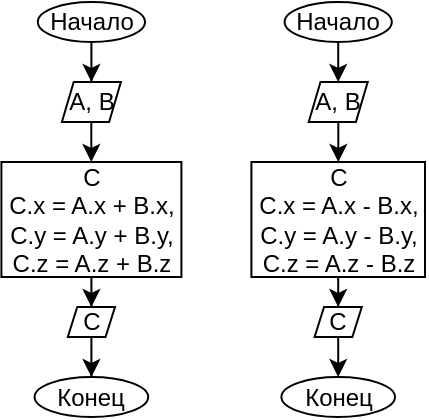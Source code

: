 <mxfile version="13.1.8" type="device"><diagram id="C5RBs43oDa-KdzZeNtuy" name="Page-1"><mxGraphModel dx="767" dy="339" grid="1" gridSize="10" guides="1" tooltips="1" connect="1" arrows="1" fold="1" page="1" pageScale="1" pageWidth="827" pageHeight="1169" math="0" shadow="0"><root><mxCell id="WIyWlLk6GJQsqaUBKTNV-0"/><mxCell id="WIyWlLk6GJQsqaUBKTNV-1" parent="WIyWlLk6GJQsqaUBKTNV-0"/><mxCell id="bj5KsWAAJyKkPCg6QgZc-626" style="edgeStyle=orthogonalEdgeStyle;rounded=0;orthogonalLoop=1;jettySize=auto;html=1;entryX=0.5;entryY=0;entryDx=0;entryDy=0;" edge="1" parent="WIyWlLk6GJQsqaUBKTNV-1" source="bj5KsWAAJyKkPCg6QgZc-627" target="bj5KsWAAJyKkPCg6QgZc-631"><mxGeometry relative="1" as="geometry"/></mxCell><mxCell id="bj5KsWAAJyKkPCg6QgZc-627" value="Начало" style="ellipse;whiteSpace=wrap;html=1;" vertex="1" parent="WIyWlLk6GJQsqaUBKTNV-1"><mxGeometry x="224.9" y="100" width="53.6" height="20" as="geometry"/></mxCell><mxCell id="bj5KsWAAJyKkPCg6QgZc-650" style="edgeStyle=orthogonalEdgeStyle;rounded=0;orthogonalLoop=1;jettySize=auto;html=1;entryX=0.5;entryY=0;entryDx=0;entryDy=0;" edge="1" parent="WIyWlLk6GJQsqaUBKTNV-1" source="bj5KsWAAJyKkPCg6QgZc-631" target="bj5KsWAAJyKkPCg6QgZc-633"><mxGeometry relative="1" as="geometry"/></mxCell><mxCell id="bj5KsWAAJyKkPCg6QgZc-631" value="A, B" style="shape=parallelogram;perimeter=parallelogramPerimeter;whiteSpace=wrap;html=1;fontFamily=Helvetica;fontSize=12;fontColor=#000000;align=center;strokeColor=#000000;fillColor=#ffffff;" vertex="1" parent="WIyWlLk6GJQsqaUBKTNV-1"><mxGeometry x="236.95" y="140" width="29.5" height="20" as="geometry"/></mxCell><mxCell id="bj5KsWAAJyKkPCg6QgZc-651" style="edgeStyle=orthogonalEdgeStyle;rounded=0;orthogonalLoop=1;jettySize=auto;html=1;entryX=0.5;entryY=0;entryDx=0;entryDy=0;" edge="1" parent="WIyWlLk6GJQsqaUBKTNV-1" source="bj5KsWAAJyKkPCg6QgZc-633" target="bj5KsWAAJyKkPCg6QgZc-635"><mxGeometry relative="1" as="geometry"/></mxCell><mxCell id="bj5KsWAAJyKkPCg6QgZc-633" value="&lt;div&gt;C&lt;br&gt;C.x = A.x + B.x,&lt;br&gt;&lt;span&gt;C.y = A.y + B.y,&lt;br&gt;&lt;/span&gt;&lt;span&gt;C.z = A.z + B.z&lt;/span&gt;&lt;/div&gt;" style="rounded=0;whiteSpace=wrap;html=1;fontFamily=Helvetica;fontSize=12;fontColor=#000000;align=center;strokeColor=#000000;fillColor=#ffffff;" vertex="1" parent="WIyWlLk6GJQsqaUBKTNV-1"><mxGeometry x="206.7" y="180" width="90" height="57.5" as="geometry"/></mxCell><mxCell id="bj5KsWAAJyKkPCg6QgZc-634" style="edgeStyle=orthogonalEdgeStyle;rounded=0;orthogonalLoop=1;jettySize=auto;html=1;entryX=0.5;entryY=0;entryDx=0;entryDy=0;" edge="1" parent="WIyWlLk6GJQsqaUBKTNV-1" source="bj5KsWAAJyKkPCg6QgZc-635" target="bj5KsWAAJyKkPCg6QgZc-636"><mxGeometry relative="1" as="geometry"/></mxCell><mxCell id="bj5KsWAAJyKkPCg6QgZc-635" value="C" style="shape=parallelogram;perimeter=parallelogramPerimeter;whiteSpace=wrap;html=1;fontFamily=Helvetica;fontSize=12;fontColor=#000000;align=center;strokeColor=#000000;fillColor=#ffffff;" vertex="1" parent="WIyWlLk6GJQsqaUBKTNV-1"><mxGeometry x="239.9" y="252.5" width="23.6" height="15" as="geometry"/></mxCell><mxCell id="bj5KsWAAJyKkPCg6QgZc-636" value="Конец" style="ellipse;whiteSpace=wrap;html=1;" vertex="1" parent="WIyWlLk6GJQsqaUBKTNV-1"><mxGeometry x="223.3" y="287.5" width="56.8" height="20" as="geometry"/></mxCell><mxCell id="bj5KsWAAJyKkPCg6QgZc-637" style="edgeStyle=orthogonalEdgeStyle;rounded=0;orthogonalLoop=1;jettySize=auto;html=1;entryX=0.5;entryY=0;entryDx=0;entryDy=0;" edge="1" parent="WIyWlLk6GJQsqaUBKTNV-1" source="bj5KsWAAJyKkPCg6QgZc-638" target="bj5KsWAAJyKkPCg6QgZc-642"><mxGeometry relative="1" as="geometry"/></mxCell><mxCell id="bj5KsWAAJyKkPCg6QgZc-638" value="Начало" style="ellipse;whiteSpace=wrap;html=1;" vertex="1" parent="WIyWlLk6GJQsqaUBKTNV-1"><mxGeometry x="348.3" y="100" width="53.6" height="20" as="geometry"/></mxCell><mxCell id="bj5KsWAAJyKkPCg6QgZc-652" style="edgeStyle=orthogonalEdgeStyle;rounded=0;orthogonalLoop=1;jettySize=auto;html=1;entryX=0.5;entryY=0;entryDx=0;entryDy=0;" edge="1" parent="WIyWlLk6GJQsqaUBKTNV-1" source="bj5KsWAAJyKkPCg6QgZc-642" target="bj5KsWAAJyKkPCg6QgZc-644"><mxGeometry relative="1" as="geometry"/></mxCell><mxCell id="bj5KsWAAJyKkPCg6QgZc-642" value="A, B" style="shape=parallelogram;perimeter=parallelogramPerimeter;whiteSpace=wrap;html=1;fontFamily=Helvetica;fontSize=12;fontColor=#000000;align=center;strokeColor=#000000;fillColor=#ffffff;" vertex="1" parent="WIyWlLk6GJQsqaUBKTNV-1"><mxGeometry x="360.35" y="140" width="29.5" height="20" as="geometry"/></mxCell><mxCell id="bj5KsWAAJyKkPCg6QgZc-643" style="edgeStyle=orthogonalEdgeStyle;rounded=0;orthogonalLoop=1;jettySize=auto;html=1;entryX=0.5;entryY=0;entryDx=0;entryDy=0;" edge="1" parent="WIyWlLk6GJQsqaUBKTNV-1" source="bj5KsWAAJyKkPCg6QgZc-644" target="bj5KsWAAJyKkPCg6QgZc-646"><mxGeometry relative="1" as="geometry"/></mxCell><mxCell id="bj5KsWAAJyKkPCg6QgZc-644" value="&lt;div&gt;C&lt;br&gt;C.x = A.x - B.x,&lt;br&gt;&lt;span&gt;C.y = A.y - B.y,&lt;br&gt;&lt;/span&gt;&lt;span&gt;C.z = A.z - B.z&lt;/span&gt;&lt;/div&gt;" style="rounded=0;whiteSpace=wrap;html=1;fontFamily=Helvetica;fontSize=12;fontColor=#000000;align=center;strokeColor=#000000;fillColor=#ffffff;" vertex="1" parent="WIyWlLk6GJQsqaUBKTNV-1"><mxGeometry x="331.7" y="180" width="86.8" height="57.5" as="geometry"/></mxCell><mxCell id="bj5KsWAAJyKkPCg6QgZc-645" style="edgeStyle=orthogonalEdgeStyle;rounded=0;orthogonalLoop=1;jettySize=auto;html=1;entryX=0.5;entryY=0;entryDx=0;entryDy=0;" edge="1" parent="WIyWlLk6GJQsqaUBKTNV-1" source="bj5KsWAAJyKkPCg6QgZc-646" target="bj5KsWAAJyKkPCg6QgZc-647"><mxGeometry relative="1" as="geometry"/></mxCell><mxCell id="bj5KsWAAJyKkPCg6QgZc-646" value="C" style="shape=parallelogram;perimeter=parallelogramPerimeter;whiteSpace=wrap;html=1;fontFamily=Helvetica;fontSize=12;fontColor=#000000;align=center;strokeColor=#000000;fillColor=#ffffff;" vertex="1" parent="WIyWlLk6GJQsqaUBKTNV-1"><mxGeometry x="363.3" y="252.5" width="23.6" height="15" as="geometry"/></mxCell><mxCell id="bj5KsWAAJyKkPCg6QgZc-647" value="Конец" style="ellipse;whiteSpace=wrap;html=1;" vertex="1" parent="WIyWlLk6GJQsqaUBKTNV-1"><mxGeometry x="346.7" y="287.5" width="56.8" height="20" as="geometry"/></mxCell></root></mxGraphModel></diagram></mxfile>